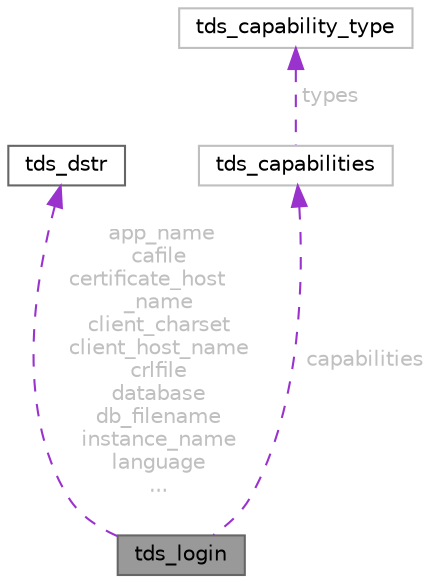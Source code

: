 digraph "tds_login"
{
 // LATEX_PDF_SIZE
  bgcolor="transparent";
  edge [fontname=Helvetica,fontsize=10,labelfontname=Helvetica,labelfontsize=10];
  node [fontname=Helvetica,fontsize=10,shape=box,height=0.2,width=0.4];
  Node1 [id="Node000001",label="tds_login",height=0.2,width=0.4,color="gray40", fillcolor="grey60", style="filled", fontcolor="black",tooltip=" "];
  Node2 -> Node1 [id="edge1_Node000001_Node000002",dir="back",color="darkorchid3",style="dashed",tooltip=" ",label=" app_name\ncafile\ncertificate_host\l_name\nclient_charset\nclient_host_name\ncrlfile\ndatabase\ndb_filename\ninstance_name\nlanguage\n...",fontcolor="grey" ];
  Node2 [id="Node000002",label="tds_dstr",height=0.2,width=0.4,color="gray40", fillcolor="white", style="filled",URL="$a01374.html",tooltip="Structure to hold a string."];
  Node3 -> Node1 [id="edge2_Node000001_Node000003",dir="back",color="darkorchid3",style="dashed",tooltip=" ",label=" capabilities",fontcolor="grey" ];
  Node3 [id="Node000003",label="tds_capabilities",height=0.2,width=0.4,color="grey75", fillcolor="white", style="filled",URL="$a01214.html",tooltip=" "];
  Node4 -> Node3 [id="edge3_Node000003_Node000004",dir="back",color="darkorchid3",style="dashed",tooltip=" ",label=" types",fontcolor="grey" ];
  Node4 [id="Node000004",label="tds_capability_type",height=0.2,width=0.4,color="grey75", fillcolor="white", style="filled",URL="$a01210.html",tooltip=" "];
}
